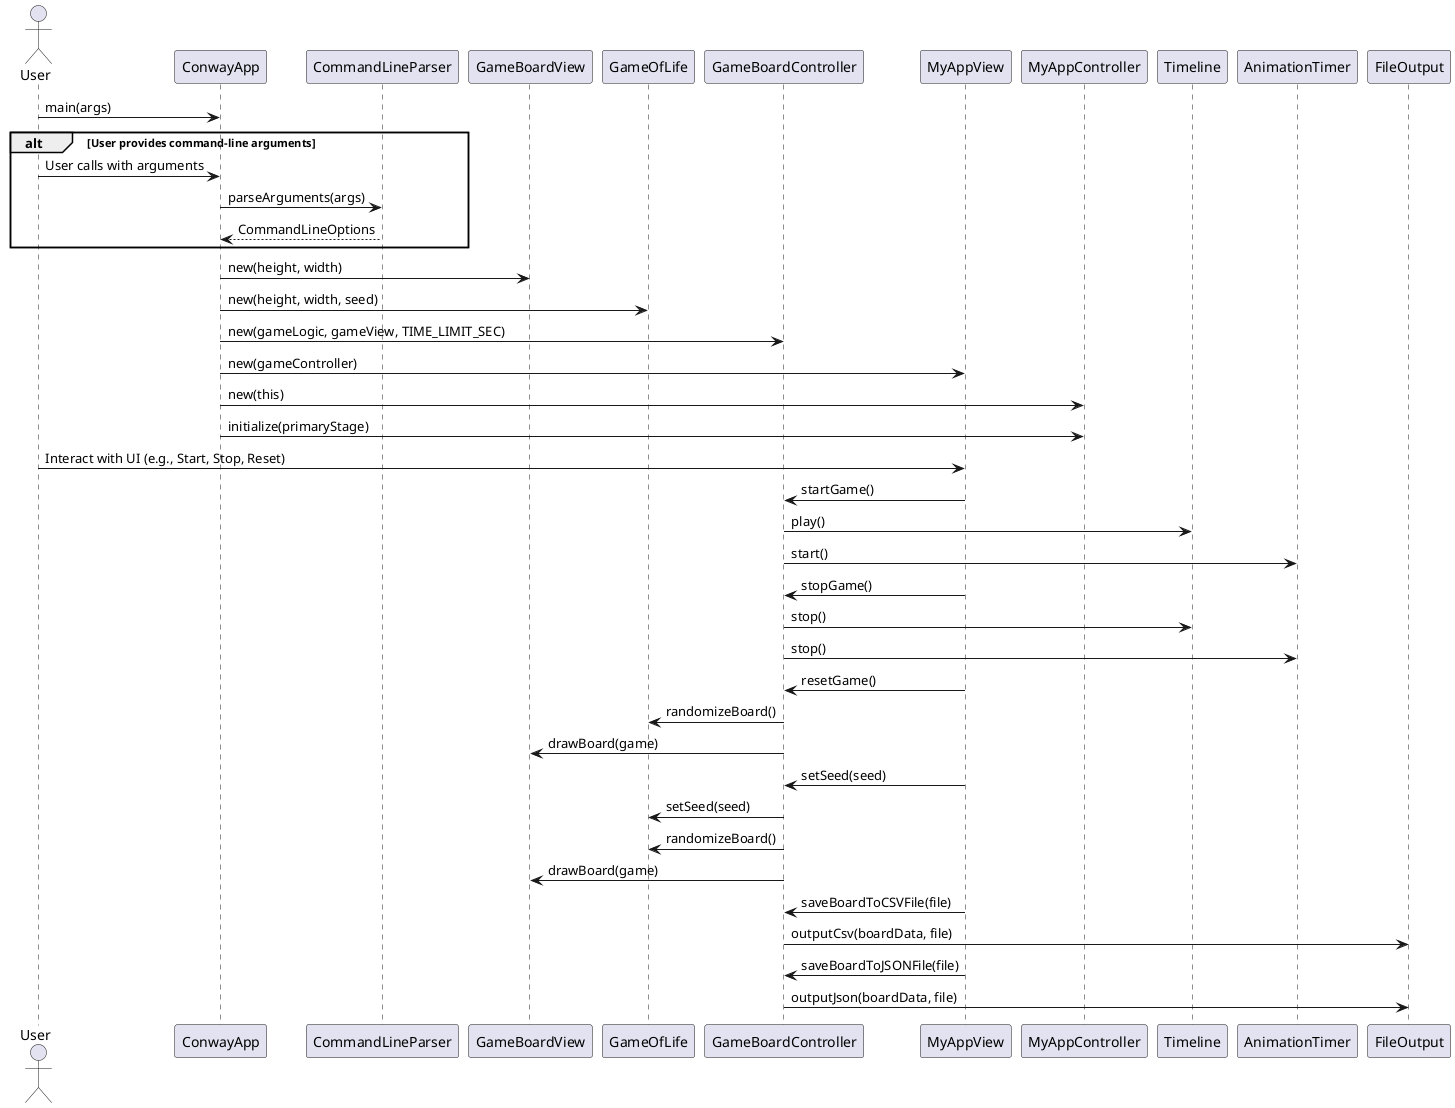 @startuml
actor User

User -> ConwayApp : main(args)
alt User provides command-line arguments
    User -> ConwayApp : User calls with arguments
    ConwayApp -> CommandLineParser : parseArguments(args)
    CommandLineParser --> ConwayApp : CommandLineOptions
end
ConwayApp -> GameBoardView : new(height, width)
ConwayApp -> GameOfLife : new(height, width, seed)
ConwayApp -> GameBoardController : new(gameLogic, gameView, TIME_LIMIT_SEC)
ConwayApp -> MyAppView : new(gameController)
ConwayApp -> MyAppController : new(this)
ConwayApp -> MyAppController : initialize(primaryStage)
User -> MyAppView : Interact with UI (e.g., Start, Stop, Reset)

MyAppView -> GameBoardController : startGame()
GameBoardController -> Timeline : play()
GameBoardController -> AnimationTimer : start()

MyAppView -> GameBoardController : stopGame()
GameBoardController -> Timeline : stop()
GameBoardController -> AnimationTimer : stop()

MyAppView -> GameBoardController : resetGame()
GameBoardController -> GameOfLife : randomizeBoard()
GameBoardController -> GameBoardView : drawBoard(game)

MyAppView -> GameBoardController : setSeed(seed)
GameBoardController -> GameOfLife : setSeed(seed)
GameBoardController -> GameOfLife : randomizeBoard()
GameBoardController -> GameBoardView : drawBoard(game)

MyAppView -> GameBoardController : saveBoardToCSVFile(file)
GameBoardController -> FileOutput : outputCsv(boardData, file)

MyAppView -> GameBoardController : saveBoardToJSONFile(file)
GameBoardController -> FileOutput : outputJson(boardData, file)

@enduml